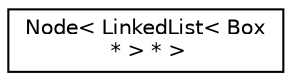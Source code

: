 digraph "Graphical Class Hierarchy"
{
 // LATEX_PDF_SIZE
  edge [fontname="Helvetica",fontsize="10",labelfontname="Helvetica",labelfontsize="10"];
  node [fontname="Helvetica",fontsize="10",shape=record];
  rankdir="LR";
  Node0 [label="Node\< LinkedList\< Box\l * \> * \>",height=0.2,width=0.4,color="black", fillcolor="white", style="filled",URL="$class_node.html",tooltip=" "];
}
